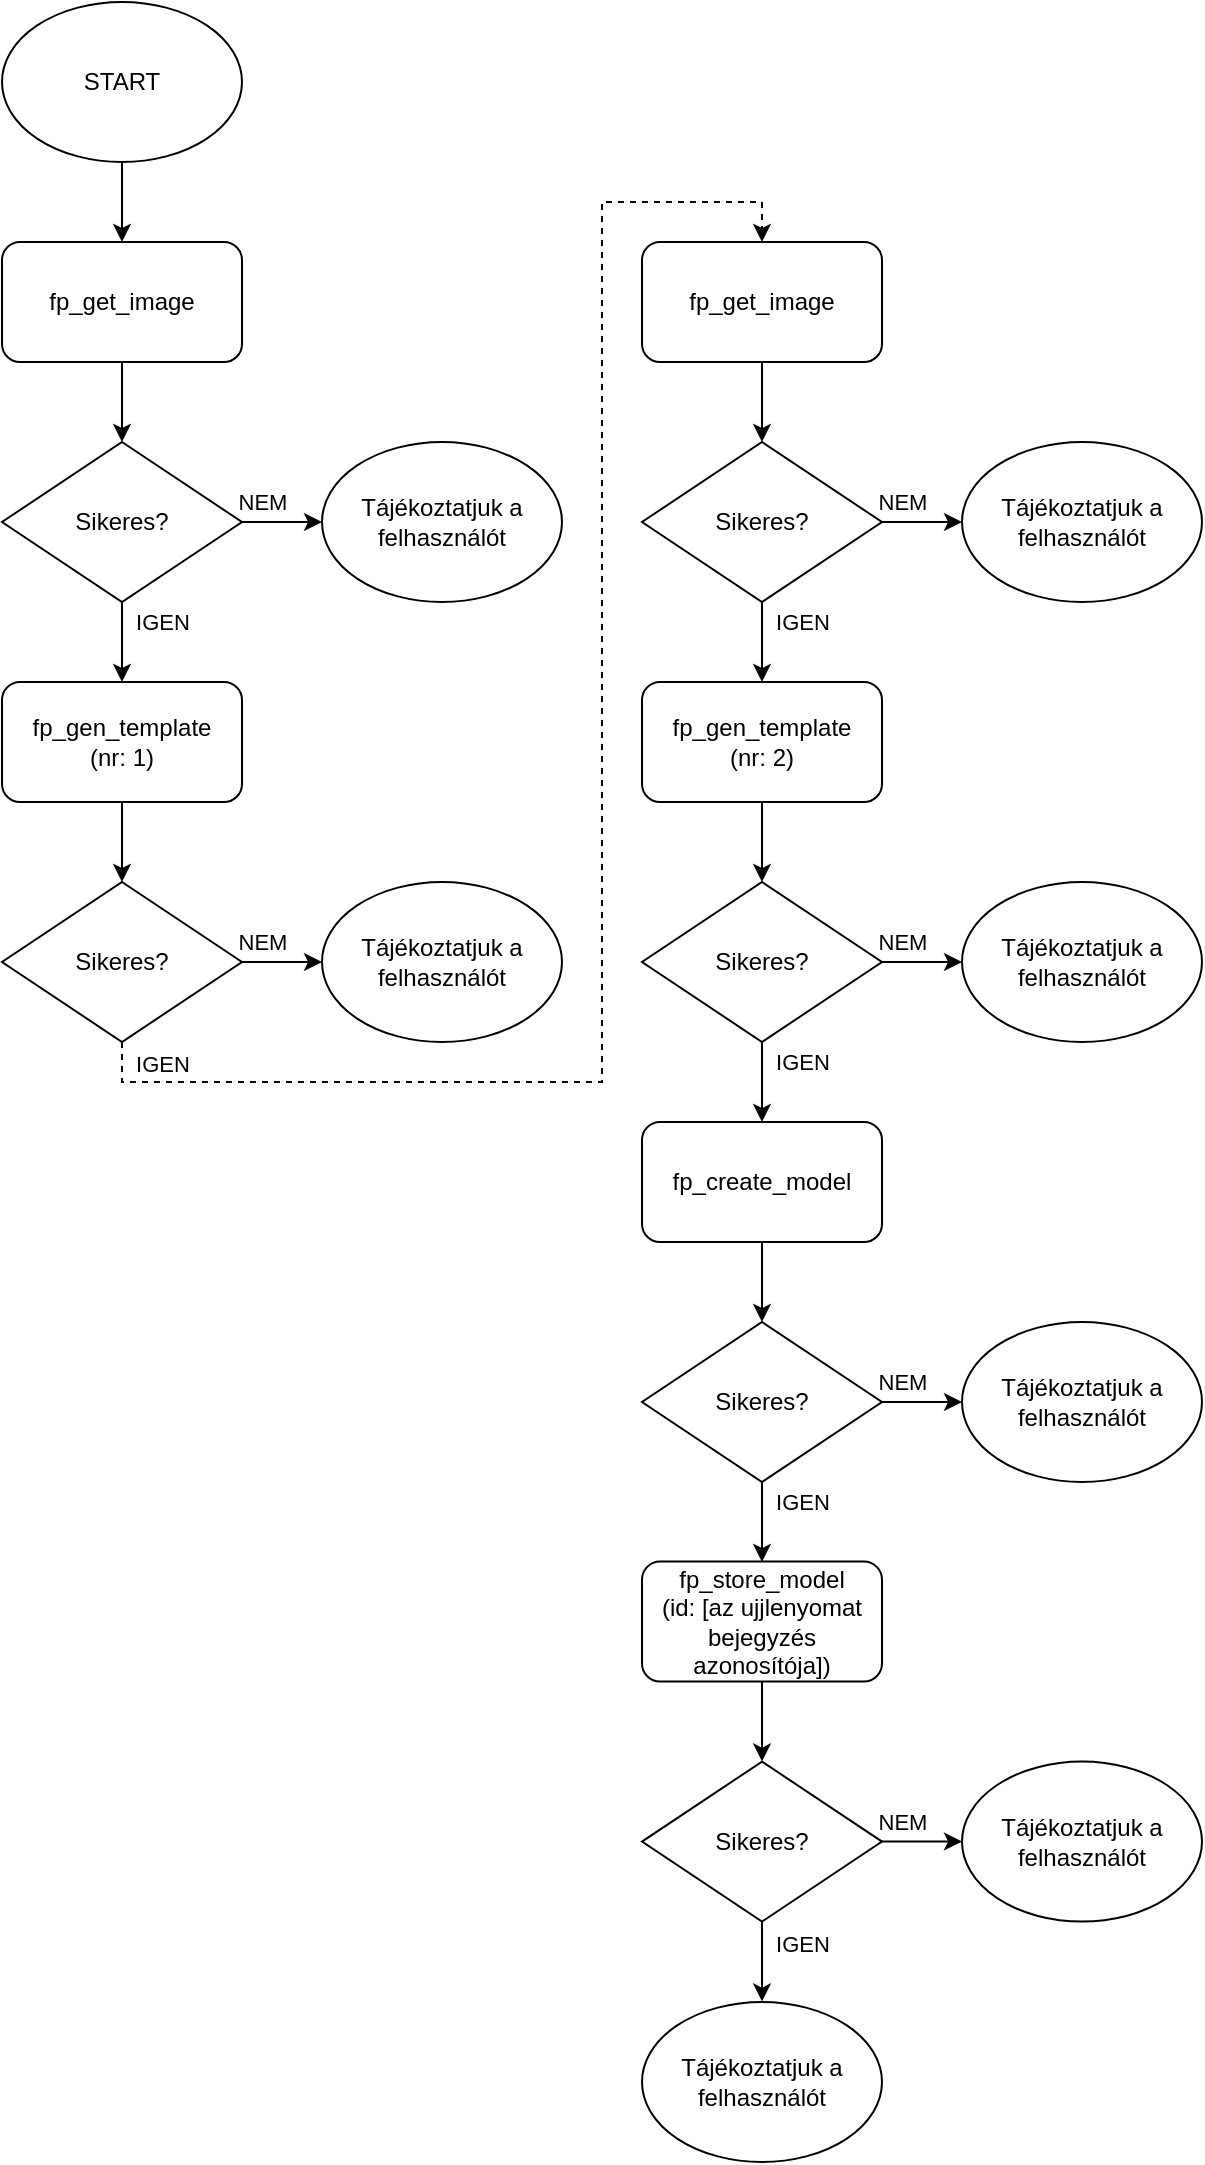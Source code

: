 <mxfile version="21.6.8" type="device">
  <diagram name="Page-1" id="evBm2OVuuemNM05SvKdR">
    <mxGraphModel dx="2049" dy="1206" grid="1" gridSize="10" guides="1" tooltips="1" connect="1" arrows="1" fold="1" page="1" pageScale="1" pageWidth="827" pageHeight="1169" math="0" shadow="0">
      <root>
        <mxCell id="0" />
        <mxCell id="1" parent="0" />
        <mxCell id="pmROQtzwA_wPzSzfJlvw-3" style="edgeStyle=orthogonalEdgeStyle;rounded=0;orthogonalLoop=1;jettySize=auto;html=1;exitX=0.5;exitY=1;exitDx=0;exitDy=0;" edge="1" parent="1" source="pmROQtzwA_wPzSzfJlvw-1" target="pmROQtzwA_wPzSzfJlvw-2">
          <mxGeometry relative="1" as="geometry" />
        </mxCell>
        <mxCell id="pmROQtzwA_wPzSzfJlvw-1" value="START" style="ellipse;whiteSpace=wrap;html=1;" vertex="1" parent="1">
          <mxGeometry x="40" y="40" width="120" height="80" as="geometry" />
        </mxCell>
        <mxCell id="pmROQtzwA_wPzSzfJlvw-5" style="edgeStyle=orthogonalEdgeStyle;rounded=0;orthogonalLoop=1;jettySize=auto;html=1;exitX=0.5;exitY=1;exitDx=0;exitDy=0;entryX=0.5;entryY=0;entryDx=0;entryDy=0;" edge="1" parent="1" source="pmROQtzwA_wPzSzfJlvw-2" target="pmROQtzwA_wPzSzfJlvw-4">
          <mxGeometry relative="1" as="geometry" />
        </mxCell>
        <mxCell id="pmROQtzwA_wPzSzfJlvw-2" value="fp_get_image" style="rounded=1;whiteSpace=wrap;html=1;" vertex="1" parent="1">
          <mxGeometry x="40" y="160" width="120" height="60" as="geometry" />
        </mxCell>
        <mxCell id="pmROQtzwA_wPzSzfJlvw-7" style="edgeStyle=orthogonalEdgeStyle;rounded=0;orthogonalLoop=1;jettySize=auto;html=1;exitX=1;exitY=0.5;exitDx=0;exitDy=0;" edge="1" parent="1" source="pmROQtzwA_wPzSzfJlvw-4" target="pmROQtzwA_wPzSzfJlvw-6">
          <mxGeometry relative="1" as="geometry" />
        </mxCell>
        <mxCell id="pmROQtzwA_wPzSzfJlvw-9" value="NEM&lt;br&gt;" style="edgeLabel;html=1;align=center;verticalAlign=middle;resizable=0;points=[];" vertex="1" connectable="0" parent="pmROQtzwA_wPzSzfJlvw-7">
          <mxGeometry x="0.2" y="-1" relative="1" as="geometry">
            <mxPoint x="-14" y="-11" as="offset" />
          </mxGeometry>
        </mxCell>
        <mxCell id="pmROQtzwA_wPzSzfJlvw-11" style="edgeStyle=orthogonalEdgeStyle;rounded=0;orthogonalLoop=1;jettySize=auto;html=1;exitX=0.5;exitY=1;exitDx=0;exitDy=0;entryX=0.5;entryY=0;entryDx=0;entryDy=0;" edge="1" parent="1" source="pmROQtzwA_wPzSzfJlvw-4" target="pmROQtzwA_wPzSzfJlvw-10">
          <mxGeometry relative="1" as="geometry" />
        </mxCell>
        <mxCell id="pmROQtzwA_wPzSzfJlvw-12" value="IGEN" style="edgeLabel;html=1;align=center;verticalAlign=middle;resizable=0;points=[];" vertex="1" connectable="0" parent="pmROQtzwA_wPzSzfJlvw-11">
          <mxGeometry x="-0.076" y="-1" relative="1" as="geometry">
            <mxPoint x="21" y="-9" as="offset" />
          </mxGeometry>
        </mxCell>
        <mxCell id="pmROQtzwA_wPzSzfJlvw-4" value="Sikeres?" style="rhombus;whiteSpace=wrap;html=1;" vertex="1" parent="1">
          <mxGeometry x="40" y="260" width="120" height="80" as="geometry" />
        </mxCell>
        <mxCell id="pmROQtzwA_wPzSzfJlvw-6" value="Tájékoztatjuk a felhasználót" style="ellipse;whiteSpace=wrap;html=1;" vertex="1" parent="1">
          <mxGeometry x="200" y="260" width="120" height="80" as="geometry" />
        </mxCell>
        <mxCell id="pmROQtzwA_wPzSzfJlvw-20" style="edgeStyle=orthogonalEdgeStyle;rounded=0;orthogonalLoop=1;jettySize=auto;html=1;exitX=0.5;exitY=1;exitDx=0;exitDy=0;entryX=0.5;entryY=0;entryDx=0;entryDy=0;" edge="1" parent="1" source="pmROQtzwA_wPzSzfJlvw-10" target="pmROQtzwA_wPzSzfJlvw-17">
          <mxGeometry relative="1" as="geometry" />
        </mxCell>
        <mxCell id="pmROQtzwA_wPzSzfJlvw-10" value="fp_gen_template&lt;br&gt;(nr: 1)" style="rounded=1;whiteSpace=wrap;html=1;" vertex="1" parent="1">
          <mxGeometry x="40" y="380" width="120" height="60" as="geometry" />
        </mxCell>
        <mxCell id="pmROQtzwA_wPzSzfJlvw-13" style="edgeStyle=orthogonalEdgeStyle;rounded=0;orthogonalLoop=1;jettySize=auto;html=1;exitX=1;exitY=0.5;exitDx=0;exitDy=0;" edge="1" parent="1" source="pmROQtzwA_wPzSzfJlvw-17" target="pmROQtzwA_wPzSzfJlvw-18">
          <mxGeometry relative="1" as="geometry" />
        </mxCell>
        <mxCell id="pmROQtzwA_wPzSzfJlvw-14" value="NEM&lt;br&gt;" style="edgeLabel;html=1;align=center;verticalAlign=middle;resizable=0;points=[];" vertex="1" connectable="0" parent="pmROQtzwA_wPzSzfJlvw-13">
          <mxGeometry x="0.2" y="-1" relative="1" as="geometry">
            <mxPoint x="-14" y="-11" as="offset" />
          </mxGeometry>
        </mxCell>
        <mxCell id="pmROQtzwA_wPzSzfJlvw-56" style="edgeStyle=orthogonalEdgeStyle;rounded=0;orthogonalLoop=1;jettySize=auto;html=1;exitX=0.5;exitY=1;exitDx=0;exitDy=0;entryX=0.5;entryY=0;entryDx=0;entryDy=0;dashed=1;" edge="1" parent="1" source="pmROQtzwA_wPzSzfJlvw-17" target="pmROQtzwA_wPzSzfJlvw-43">
          <mxGeometry relative="1" as="geometry">
            <Array as="points">
              <mxPoint x="100" y="580" />
              <mxPoint x="340" y="580" />
              <mxPoint x="340" y="140" />
              <mxPoint x="420" y="140" />
            </Array>
          </mxGeometry>
        </mxCell>
        <mxCell id="pmROQtzwA_wPzSzfJlvw-59" value="IGEN" style="edgeLabel;html=1;align=center;verticalAlign=middle;resizable=0;points=[];" vertex="1" connectable="0" parent="pmROQtzwA_wPzSzfJlvw-56">
          <mxGeometry x="-0.973" relative="1" as="geometry">
            <mxPoint x="20" as="offset" />
          </mxGeometry>
        </mxCell>
        <mxCell id="pmROQtzwA_wPzSzfJlvw-17" value="Sikeres?" style="rhombus;whiteSpace=wrap;html=1;" vertex="1" parent="1">
          <mxGeometry x="40" y="480" width="120" height="80" as="geometry" />
        </mxCell>
        <mxCell id="pmROQtzwA_wPzSzfJlvw-18" value="Tájékoztatjuk a felhasználót" style="ellipse;whiteSpace=wrap;html=1;" vertex="1" parent="1">
          <mxGeometry x="200" y="480" width="120" height="80" as="geometry" />
        </mxCell>
        <mxCell id="pmROQtzwA_wPzSzfJlvw-42" style="edgeStyle=orthogonalEdgeStyle;rounded=0;orthogonalLoop=1;jettySize=auto;html=1;exitX=0.5;exitY=1;exitDx=0;exitDy=0;entryX=0.5;entryY=0;entryDx=0;entryDy=0;" edge="1" parent="1" source="pmROQtzwA_wPzSzfJlvw-43" target="pmROQtzwA_wPzSzfJlvw-48">
          <mxGeometry relative="1" as="geometry" />
        </mxCell>
        <mxCell id="pmROQtzwA_wPzSzfJlvw-43" value="fp_get_image" style="rounded=1;whiteSpace=wrap;html=1;" vertex="1" parent="1">
          <mxGeometry x="360" y="160" width="120" height="60" as="geometry" />
        </mxCell>
        <mxCell id="pmROQtzwA_wPzSzfJlvw-44" style="edgeStyle=orthogonalEdgeStyle;rounded=0;orthogonalLoop=1;jettySize=auto;html=1;exitX=1;exitY=0.5;exitDx=0;exitDy=0;" edge="1" parent="1" source="pmROQtzwA_wPzSzfJlvw-48" target="pmROQtzwA_wPzSzfJlvw-49">
          <mxGeometry relative="1" as="geometry" />
        </mxCell>
        <mxCell id="pmROQtzwA_wPzSzfJlvw-45" value="NEM&lt;br&gt;" style="edgeLabel;html=1;align=center;verticalAlign=middle;resizable=0;points=[];" vertex="1" connectable="0" parent="pmROQtzwA_wPzSzfJlvw-44">
          <mxGeometry x="0.2" y="-1" relative="1" as="geometry">
            <mxPoint x="-14" y="-11" as="offset" />
          </mxGeometry>
        </mxCell>
        <mxCell id="pmROQtzwA_wPzSzfJlvw-46" style="edgeStyle=orthogonalEdgeStyle;rounded=0;orthogonalLoop=1;jettySize=auto;html=1;exitX=0.5;exitY=1;exitDx=0;exitDy=0;entryX=0.5;entryY=0;entryDx=0;entryDy=0;" edge="1" parent="1" source="pmROQtzwA_wPzSzfJlvw-48" target="pmROQtzwA_wPzSzfJlvw-51">
          <mxGeometry relative="1" as="geometry" />
        </mxCell>
        <mxCell id="pmROQtzwA_wPzSzfJlvw-47" value="IGEN" style="edgeLabel;html=1;align=center;verticalAlign=middle;resizable=0;points=[];" vertex="1" connectable="0" parent="pmROQtzwA_wPzSzfJlvw-46">
          <mxGeometry x="-0.076" y="-1" relative="1" as="geometry">
            <mxPoint x="21" y="-9" as="offset" />
          </mxGeometry>
        </mxCell>
        <mxCell id="pmROQtzwA_wPzSzfJlvw-48" value="Sikeres?" style="rhombus;whiteSpace=wrap;html=1;" vertex="1" parent="1">
          <mxGeometry x="360" y="260" width="120" height="80" as="geometry" />
        </mxCell>
        <mxCell id="pmROQtzwA_wPzSzfJlvw-49" value="Tájékoztatjuk a felhasználót" style="ellipse;whiteSpace=wrap;html=1;" vertex="1" parent="1">
          <mxGeometry x="520" y="260" width="120" height="80" as="geometry" />
        </mxCell>
        <mxCell id="pmROQtzwA_wPzSzfJlvw-50" style="edgeStyle=orthogonalEdgeStyle;rounded=0;orthogonalLoop=1;jettySize=auto;html=1;exitX=0.5;exitY=1;exitDx=0;exitDy=0;entryX=0.5;entryY=0;entryDx=0;entryDy=0;" edge="1" parent="1" source="pmROQtzwA_wPzSzfJlvw-51" target="pmROQtzwA_wPzSzfJlvw-54">
          <mxGeometry relative="1" as="geometry" />
        </mxCell>
        <mxCell id="pmROQtzwA_wPzSzfJlvw-51" value="fp_gen_template&lt;br&gt;(nr: 2)" style="rounded=1;whiteSpace=wrap;html=1;" vertex="1" parent="1">
          <mxGeometry x="360" y="380" width="120" height="60" as="geometry" />
        </mxCell>
        <mxCell id="pmROQtzwA_wPzSzfJlvw-52" style="edgeStyle=orthogonalEdgeStyle;rounded=0;orthogonalLoop=1;jettySize=auto;html=1;exitX=1;exitY=0.5;exitDx=0;exitDy=0;" edge="1" parent="1" source="pmROQtzwA_wPzSzfJlvw-54" target="pmROQtzwA_wPzSzfJlvw-55">
          <mxGeometry relative="1" as="geometry" />
        </mxCell>
        <mxCell id="pmROQtzwA_wPzSzfJlvw-53" value="NEM&lt;br&gt;" style="edgeLabel;html=1;align=center;verticalAlign=middle;resizable=0;points=[];" vertex="1" connectable="0" parent="pmROQtzwA_wPzSzfJlvw-52">
          <mxGeometry x="0.2" y="-1" relative="1" as="geometry">
            <mxPoint x="-14" y="-11" as="offset" />
          </mxGeometry>
        </mxCell>
        <mxCell id="pmROQtzwA_wPzSzfJlvw-58" style="edgeStyle=orthogonalEdgeStyle;rounded=0;orthogonalLoop=1;jettySize=auto;html=1;exitX=0.5;exitY=1;exitDx=0;exitDy=0;entryX=0.5;entryY=0;entryDx=0;entryDy=0;" edge="1" parent="1" source="pmROQtzwA_wPzSzfJlvw-54" target="pmROQtzwA_wPzSzfJlvw-57">
          <mxGeometry relative="1" as="geometry" />
        </mxCell>
        <mxCell id="pmROQtzwA_wPzSzfJlvw-60" value="IGEN" style="edgeLabel;html=1;align=center;verticalAlign=middle;resizable=0;points=[];" vertex="1" connectable="0" parent="pmROQtzwA_wPzSzfJlvw-58">
          <mxGeometry x="-0.24" y="2" relative="1" as="geometry">
            <mxPoint x="18" y="-5" as="offset" />
          </mxGeometry>
        </mxCell>
        <mxCell id="pmROQtzwA_wPzSzfJlvw-54" value="Sikeres?" style="rhombus;whiteSpace=wrap;html=1;" vertex="1" parent="1">
          <mxGeometry x="360" y="480" width="120" height="80" as="geometry" />
        </mxCell>
        <mxCell id="pmROQtzwA_wPzSzfJlvw-55" value="Tájékoztatjuk a felhasználót" style="ellipse;whiteSpace=wrap;html=1;" vertex="1" parent="1">
          <mxGeometry x="520" y="480" width="120" height="80" as="geometry" />
        </mxCell>
        <mxCell id="pmROQtzwA_wPzSzfJlvw-67" style="edgeStyle=orthogonalEdgeStyle;rounded=0;orthogonalLoop=1;jettySize=auto;html=1;exitX=0.5;exitY=1;exitDx=0;exitDy=0;entryX=0.5;entryY=0;entryDx=0;entryDy=0;" edge="1" parent="1" source="pmROQtzwA_wPzSzfJlvw-57" target="pmROQtzwA_wPzSzfJlvw-65">
          <mxGeometry relative="1" as="geometry" />
        </mxCell>
        <mxCell id="pmROQtzwA_wPzSzfJlvw-57" value="fp_create_model" style="rounded=1;whiteSpace=wrap;html=1;" vertex="1" parent="1">
          <mxGeometry x="360" y="600" width="120" height="60" as="geometry" />
        </mxCell>
        <mxCell id="pmROQtzwA_wPzSzfJlvw-61" style="edgeStyle=orthogonalEdgeStyle;rounded=0;orthogonalLoop=1;jettySize=auto;html=1;exitX=1;exitY=0.5;exitDx=0;exitDy=0;" edge="1" parent="1" source="pmROQtzwA_wPzSzfJlvw-65" target="pmROQtzwA_wPzSzfJlvw-66">
          <mxGeometry relative="1" as="geometry" />
        </mxCell>
        <mxCell id="pmROQtzwA_wPzSzfJlvw-62" value="NEM&lt;br&gt;" style="edgeLabel;html=1;align=center;verticalAlign=middle;resizable=0;points=[];" vertex="1" connectable="0" parent="pmROQtzwA_wPzSzfJlvw-61">
          <mxGeometry x="0.2" y="-1" relative="1" as="geometry">
            <mxPoint x="-14" y="-11" as="offset" />
          </mxGeometry>
        </mxCell>
        <mxCell id="pmROQtzwA_wPzSzfJlvw-63" style="edgeStyle=orthogonalEdgeStyle;rounded=0;orthogonalLoop=1;jettySize=auto;html=1;exitX=0.5;exitY=1;exitDx=0;exitDy=0;entryX=0.5;entryY=0;entryDx=0;entryDy=0;" edge="1" parent="1" source="pmROQtzwA_wPzSzfJlvw-65">
          <mxGeometry relative="1" as="geometry">
            <mxPoint x="420" y="820" as="targetPoint" />
          </mxGeometry>
        </mxCell>
        <mxCell id="pmROQtzwA_wPzSzfJlvw-64" value="IGEN" style="edgeLabel;html=1;align=center;verticalAlign=middle;resizable=0;points=[];" vertex="1" connectable="0" parent="pmROQtzwA_wPzSzfJlvw-63">
          <mxGeometry x="-0.24" y="2" relative="1" as="geometry">
            <mxPoint x="18" y="-5" as="offset" />
          </mxGeometry>
        </mxCell>
        <mxCell id="pmROQtzwA_wPzSzfJlvw-65" value="Sikeres?" style="rhombus;whiteSpace=wrap;html=1;" vertex="1" parent="1">
          <mxGeometry x="360" y="700" width="120" height="80" as="geometry" />
        </mxCell>
        <mxCell id="pmROQtzwA_wPzSzfJlvw-66" value="Tájékoztatjuk a felhasználót" style="ellipse;whiteSpace=wrap;html=1;" vertex="1" parent="1">
          <mxGeometry x="520" y="700" width="120" height="80" as="geometry" />
        </mxCell>
        <mxCell id="pmROQtzwA_wPzSzfJlvw-76" value="IGEN" style="edgeLabel;html=1;align=center;verticalAlign=middle;resizable=0;points=[];" vertex="1" connectable="0" parent="1">
          <mxGeometry x="440" y="790" as="geometry" />
        </mxCell>
        <mxCell id="pmROQtzwA_wPzSzfJlvw-77" style="edgeStyle=orthogonalEdgeStyle;rounded=0;orthogonalLoop=1;jettySize=auto;html=1;exitX=0.5;exitY=1;exitDx=0;exitDy=0;entryX=0.5;entryY=0;entryDx=0;entryDy=0;" edge="1" parent="1" source="pmROQtzwA_wPzSzfJlvw-78" target="pmROQtzwA_wPzSzfJlvw-83">
          <mxGeometry relative="1" as="geometry" />
        </mxCell>
        <mxCell id="pmROQtzwA_wPzSzfJlvw-78" value="fp_store_model&lt;br&gt;(id: [az ujjlenyomat bejegyzés azonosítója])" style="rounded=1;whiteSpace=wrap;html=1;" vertex="1" parent="1">
          <mxGeometry x="360" y="819.8" width="120" height="60" as="geometry" />
        </mxCell>
        <mxCell id="pmROQtzwA_wPzSzfJlvw-79" style="edgeStyle=orthogonalEdgeStyle;rounded=0;orthogonalLoop=1;jettySize=auto;html=1;exitX=1;exitY=0.5;exitDx=0;exitDy=0;" edge="1" parent="1" source="pmROQtzwA_wPzSzfJlvw-83" target="pmROQtzwA_wPzSzfJlvw-84">
          <mxGeometry relative="1" as="geometry" />
        </mxCell>
        <mxCell id="pmROQtzwA_wPzSzfJlvw-80" value="NEM&lt;br&gt;" style="edgeLabel;html=1;align=center;verticalAlign=middle;resizable=0;points=[];" vertex="1" connectable="0" parent="pmROQtzwA_wPzSzfJlvw-79">
          <mxGeometry x="0.2" y="-1" relative="1" as="geometry">
            <mxPoint x="-14" y="-11" as="offset" />
          </mxGeometry>
        </mxCell>
        <mxCell id="pmROQtzwA_wPzSzfJlvw-81" style="edgeStyle=orthogonalEdgeStyle;rounded=0;orthogonalLoop=1;jettySize=auto;html=1;exitX=0.5;exitY=1;exitDx=0;exitDy=0;entryX=0.5;entryY=0;entryDx=0;entryDy=0;" edge="1" parent="1" source="pmROQtzwA_wPzSzfJlvw-83">
          <mxGeometry relative="1" as="geometry">
            <mxPoint x="420" y="1039.8" as="targetPoint" />
          </mxGeometry>
        </mxCell>
        <mxCell id="pmROQtzwA_wPzSzfJlvw-82" value="IGEN" style="edgeLabel;html=1;align=center;verticalAlign=middle;resizable=0;points=[];" vertex="1" connectable="0" parent="pmROQtzwA_wPzSzfJlvw-81">
          <mxGeometry x="-0.24" y="2" relative="1" as="geometry">
            <mxPoint x="18" y="-5" as="offset" />
          </mxGeometry>
        </mxCell>
        <mxCell id="pmROQtzwA_wPzSzfJlvw-83" value="Sikeres?" style="rhombus;whiteSpace=wrap;html=1;" vertex="1" parent="1">
          <mxGeometry x="360" y="919.8" width="120" height="80" as="geometry" />
        </mxCell>
        <mxCell id="pmROQtzwA_wPzSzfJlvw-84" value="Tájékoztatjuk a felhasználót" style="ellipse;whiteSpace=wrap;html=1;" vertex="1" parent="1">
          <mxGeometry x="520" y="919.8" width="120" height="80" as="geometry" />
        </mxCell>
        <mxCell id="pmROQtzwA_wPzSzfJlvw-85" value="Tájékoztatjuk a felhasználót" style="ellipse;whiteSpace=wrap;html=1;" vertex="1" parent="1">
          <mxGeometry x="360" y="1040" width="120" height="80" as="geometry" />
        </mxCell>
      </root>
    </mxGraphModel>
  </diagram>
</mxfile>
